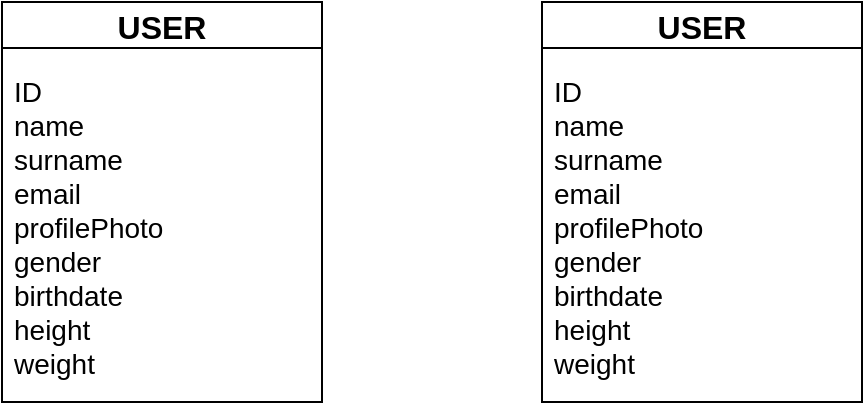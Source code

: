 <mxfile version="13.10.6" type="github">
  <diagram id="bkKQT7h9eewYssHF2xtN" name="Page-1">
    <mxGraphModel dx="946" dy="687" grid="1" gridSize="10" guides="1" tooltips="1" connect="1" arrows="1" fold="1" page="1" pageScale="1" pageWidth="827" pageHeight="1169" math="0" shadow="0">
      <root>
        <mxCell id="0" />
        <mxCell id="1" parent="0" />
        <mxCell id="YI6YxUA8oTtEPvSfXxos-6" value="USER" style="swimlane;fontSize=16;" vertex="1" parent="1">
          <mxGeometry x="120" y="80" width="160" height="200" as="geometry">
            <mxRectangle x="320" y="200" width="90" height="23" as="alternateBounds" />
          </mxGeometry>
        </mxCell>
        <mxCell id="YI6YxUA8oTtEPvSfXxos-7" value="ID&#xa;name&#xa;surname &#xa;email &#xa;profilePhoto&#xa;gender&#xa;birthdate&#xa;height &#xa;weight&#xa;" style="text;strokeColor=none;fillColor=none;align=left;verticalAlign=top;spacingLeft=4;spacingRight=4;overflow=hidden;rotatable=0;points=[[0,0.5],[1,0.5]];portConstraint=eastwest;fontSize=14;" vertex="1" parent="YI6YxUA8oTtEPvSfXxos-6">
          <mxGeometry y="30" width="160" height="170" as="geometry" />
        </mxCell>
        <mxCell id="YI6YxUA8oTtEPvSfXxos-8" value="USER" style="swimlane;fontSize=16;" vertex="1" parent="1">
          <mxGeometry x="390" y="80" width="160" height="200" as="geometry">
            <mxRectangle x="320" y="200" width="90" height="23" as="alternateBounds" />
          </mxGeometry>
        </mxCell>
        <mxCell id="YI6YxUA8oTtEPvSfXxos-9" value="ID&#xa;name&#xa;surname &#xa;email &#xa;profilePhoto&#xa;gender&#xa;birthdate&#xa;height &#xa;weight&#xa;" style="text;strokeColor=none;fillColor=none;align=left;verticalAlign=top;spacingLeft=4;spacingRight=4;overflow=hidden;rotatable=0;points=[[0,0.5],[1,0.5]];portConstraint=eastwest;fontSize=14;" vertex="1" parent="YI6YxUA8oTtEPvSfXxos-8">
          <mxGeometry y="30" width="160" height="170" as="geometry" />
        </mxCell>
      </root>
    </mxGraphModel>
  </diagram>
</mxfile>
